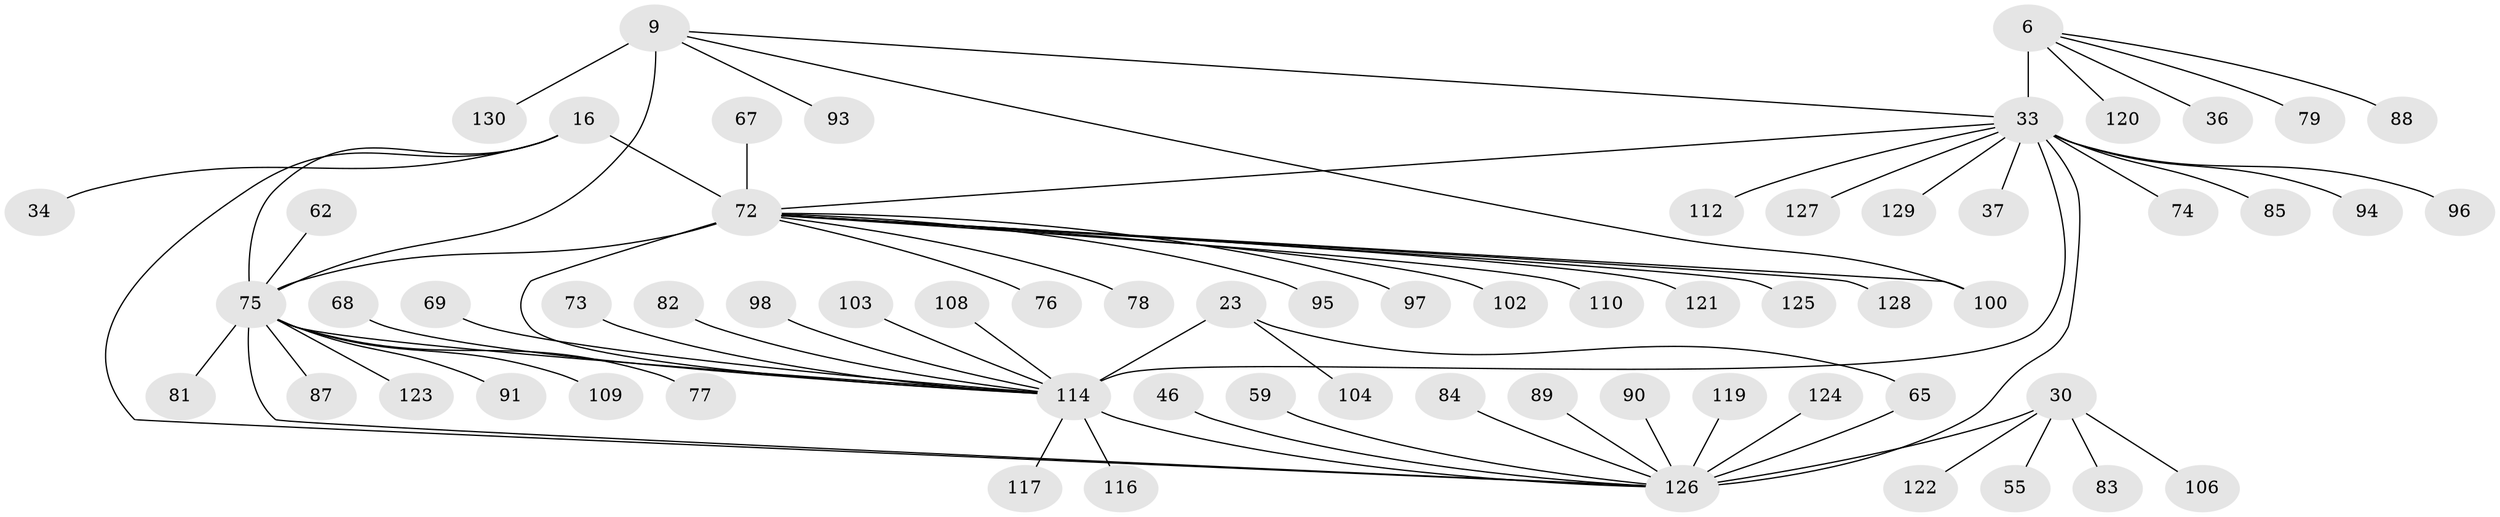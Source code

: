 // original degree distribution, {9: 0.06153846153846154, 8: 0.03076923076923077, 7: 0.038461538461538464, 10: 0.05384615384615385, 6: 0.038461538461538464, 11: 0.007692307692307693, 12: 0.007692307692307693, 1: 0.5615384615384615, 2: 0.16923076923076924, 3: 0.023076923076923078, 4: 0.007692307692307693}
// Generated by graph-tools (version 1.1) at 2025/54/03/09/25 04:54:25]
// undirected, 65 vertices, 73 edges
graph export_dot {
graph [start="1"]
  node [color=gray90,style=filled];
  6 [super="+3"];
  9 [super="+7"];
  16 [super="+14"];
  23 [super="+22"];
  30 [super="+28"];
  33 [super="+5+4"];
  34;
  36 [super="+32"];
  37;
  46;
  55;
  59;
  62;
  65;
  67;
  68;
  69;
  72 [super="+38+17+18+43+57+58"];
  73;
  74;
  75 [super="+12+31+40+44+47"];
  76;
  77;
  78;
  79;
  81 [super="+80"];
  82;
  83;
  84;
  85;
  87;
  88 [super="+66"];
  89;
  90;
  91;
  93;
  94 [super="+54"];
  95;
  96;
  97;
  98;
  100 [super="+49"];
  102 [super="+86"];
  103;
  104;
  106;
  108;
  109;
  110;
  112;
  114 [super="+45+99+60+20+24+101+42+48+53+56+64"];
  116;
  117;
  119;
  120;
  121 [super="+118"];
  122 [super="+51"];
  123 [super="+50"];
  124 [super="+115"];
  125 [super="+52+70"];
  126 [super="+113+105"];
  127;
  128;
  129 [super="+107"];
  130;
  6 -- 79;
  6 -- 120;
  6 -- 36;
  6 -- 88;
  6 -- 33 [weight=8];
  9 -- 93;
  9 -- 130;
  9 -- 100;
  9 -- 33;
  9 -- 75 [weight=8];
  16 -- 34;
  16 -- 72 [weight=8];
  16 -- 75;
  16 -- 126;
  23 -- 65;
  23 -- 104;
  23 -- 114 [weight=8];
  30 -- 83;
  30 -- 106;
  30 -- 55;
  30 -- 122;
  30 -- 126 [weight=8];
  33 -- 74;
  33 -- 112;
  33 -- 114;
  33 -- 85;
  33 -- 94;
  33 -- 127;
  33 -- 126 [weight=2];
  33 -- 96;
  33 -- 129;
  33 -- 37;
  33 -- 72 [weight=2];
  46 -- 126;
  59 -- 126;
  62 -- 75;
  65 -- 126;
  67 -- 72;
  68 -- 114;
  69 -- 114;
  72 -- 128;
  72 -- 100;
  72 -- 75;
  72 -- 110;
  72 -- 78;
  72 -- 114 [weight=2];
  72 -- 125;
  72 -- 95;
  72 -- 97;
  72 -- 102;
  72 -- 76;
  72 -- 121;
  73 -- 114;
  75 -- 77;
  75 -- 81;
  75 -- 87;
  75 -- 91;
  75 -- 109;
  75 -- 114;
  75 -- 123;
  75 -- 126 [weight=4];
  82 -- 114;
  84 -- 126;
  89 -- 126;
  90 -- 126;
  98 -- 114;
  103 -- 114;
  108 -- 114;
  114 -- 116;
  114 -- 117;
  114 -- 126 [weight=3];
  119 -- 126;
  124 -- 126;
}
